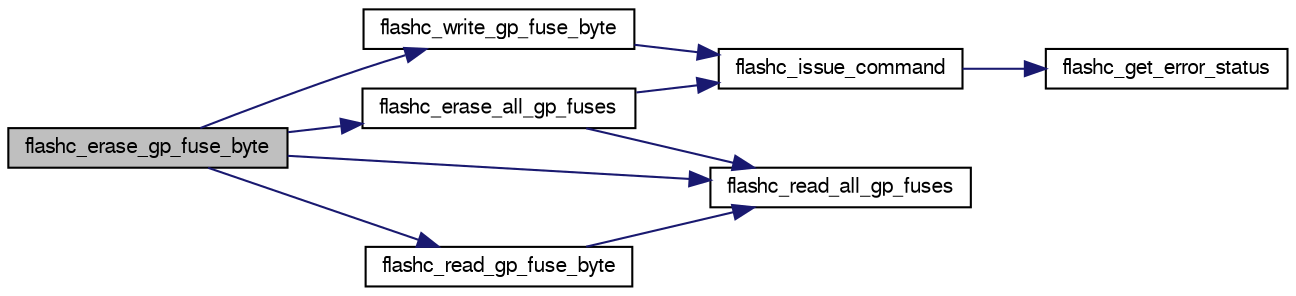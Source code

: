 digraph G
{
  edge [fontname="FreeSans",fontsize="10",labelfontname="FreeSans",labelfontsize="10"];
  node [fontname="FreeSans",fontsize="10",shape=record];
  rankdir=LR;
  Node1 [label="flashc_erase_gp_fuse_byte",height=0.2,width=0.4,color="black", fillcolor="grey75", style="filled" fontcolor="black"];
  Node1 -> Node2 [color="midnightblue",fontsize="10",style="solid",fontname="FreeSans"];
  Node2 [label="flashc_erase_all_gp_fuses",height=0.2,width=0.4,color="black", fillcolor="white", style="filled",URL="$a00022.html#acf3096dc9ecea92533c4688d7f90a0ef",tooltip="Erases all general-purpose fuses."];
  Node2 -> Node3 [color="midnightblue",fontsize="10",style="solid",fontname="FreeSans"];
  Node3 [label="flashc_issue_command",height=0.2,width=0.4,color="black", fillcolor="white", style="filled",URL="$a00022.html#a8045c427c32cf3617e861067d76c9c11",tooltip="Issues a FLASHC command."];
  Node3 -> Node4 [color="midnightblue",fontsize="10",style="solid",fontname="FreeSans"];
  Node4 [label="flashc_get_error_status",height=0.2,width=0.4,color="black", fillcolor="white", style="filled",URL="$a00022.html#ae7d38c60001d5d8d00363a6cb07f89f0",tooltip="Gets the error status of the FLASHC."];
  Node2 -> Node5 [color="midnightblue",fontsize="10",style="solid",fontname="FreeSans"];
  Node5 [label="flashc_read_all_gp_fuses",height=0.2,width=0.4,color="black", fillcolor="white", style="filled",URL="$a00022.html#a08124caa02942b5fa1d370a81a84dfb5",tooltip="Reads all general-purpose fuses."];
  Node1 -> Node5 [color="midnightblue",fontsize="10",style="solid",fontname="FreeSans"];
  Node1 -> Node6 [color="midnightblue",fontsize="10",style="solid",fontname="FreeSans"];
  Node6 [label="flashc_read_gp_fuse_byte",height=0.2,width=0.4,color="black", fillcolor="white", style="filled",URL="$a00022.html#a1ad2aab294e528795bbd835539b0b14e",tooltip="Reads a general-purpose fuse byte."];
  Node6 -> Node5 [color="midnightblue",fontsize="10",style="solid",fontname="FreeSans"];
  Node1 -> Node7 [color="midnightblue",fontsize="10",style="solid",fontname="FreeSans"];
  Node7 [label="flashc_write_gp_fuse_byte",height=0.2,width=0.4,color="black", fillcolor="white", style="filled",URL="$a00022.html#a7670e69d41fe6a985ad898be25044caf",tooltip="Writes a general-purpose fuse byte."];
  Node7 -> Node3 [color="midnightblue",fontsize="10",style="solid",fontname="FreeSans"];
}
